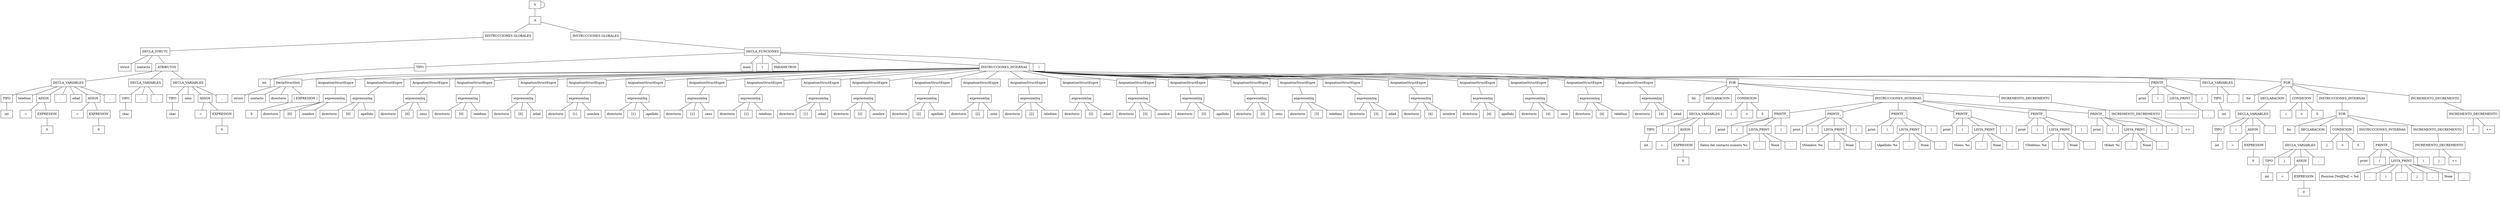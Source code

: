 graph "" { node [shape=box];n000 -- n000;
n000 [label="S"] ;
n000 -- n001;
n001 [label="A"] ;
n001 -- n002;
n002 [label="INSTRUCCIONES GLOBALES"] ;
n002 -- n003;
n003 [label="DECLA_STRUTC"] ;
n003 -- n004;
n004 [label="struct"] ;
n003 -- n005;
n005 [label="contacto"] ;
n003 -- n006;
n006 [label="ATRIBUTOS"] ;
n006 -- n007;
n007 [label="DECLA_VARIABLES"] ;
n007 -- n008;
n008 [label="TIPO"] ;
n008 -- n009;
n009 [label="int"] ;
n007 -- n0010;
n0010 [label="telefono"] ;
n007 -- n0011;
n0011 [label="ASIGN"] ;
n0011 -- n0012;
n0012 [label="="] ;
n0011 -- n0013;
n0013 [label="EXPRESION"] ;
n0013 -- n0014;
n0014 [label="0"] ;
n007 -- n0015;
n0015 [label=","] ;
n007 -- n0016;
n0016 [label="edad"] ;
n007 -- n0017;
n0017 [label="ASIGN"] ;
n0017 -- n0018;
n0018 [label="="] ;
n0017 -- n0019;
n0019 [label="EXPRESION"] ;
n0019 -- n0020;
n0020 [label="0"] ;
n007 -- n0021;
n0021 [label=","] ;
n006 -- n0022;
n0022 [label="DECLA_VARIABLES"] ;
n0022 -- n0023;
n0023 [label="TIPO"] ;
n0023 -- n0024;
n0024 [label="char"] ;
n0022 -- n0025;
n0025 [label=","] ;
n0022 -- n0026;
n0026 [label=","] ;
n006 -- n0027;
n0027 [label="DECLA_VARIABLES"] ;
n0027 -- n0028;
n0028 [label="TIPO"] ;
n0028 -- n0029;
n0029 [label="char"] ;
n0027 -- n0030;
n0030 [label="sexo"] ;
n0027 -- n0031;
n0031 [label="ASIGN"] ;
n0031 -- n0032;
n0032 [label="="] ;
n0031 -- n0033;
n0033 [label="EXPRESION"] ;
n0033 -- n0034;
n0034 [label="0"] ;
n0027 -- n0035;
n0035 [label=","] ;
n001 -- n0036;
n0036 [label="INSTRUCCIONES GLOBALES"] ;
n0036 -- n0037;
n0037 [label="DECLA_FUNCIONES"] ;
n0037 -- n0038;
n0038 [label="TIPO"] ;
n0038 -- n0039;
n0039 [label="int"] ;
n0037 -- n0040;
n0040 [label="main"] ;
n0037 -- n0041;
n0041 [label="("] ;
n0037 -- n0042;
n0042 [label="PARAMETROS"] ;
n0037 -- n0043;
n0043 [label="INSTRUCCIONES_INTERNAS"] ;
n0043 -- n0044;
n0044 [label="DeclaStructIntr"] ;
n0044 -- n0045;
n0045 [label="struct"] ;
n0044 -- n0046;
n0046 [label="contacto"] ;
n0044 -- n0047;
n0047 [label="directorio"] ;
n0044 -- n0048;
n0048 [label="[ EXPRESION ]"] ;
n0048 -- n0049;
n0049 [label="5"] ;
n0043 -- n0050;
n0050 [label="AsignationStructExpre"] ;
n0050 -- n0051;
n0051 [label="expresionIzq"] ;
n0051 -- n0052;
n0052 [label="directorio"] ;
n0051 -- n0053;
n0053 [label="[0]"] ;
n0051 -- n0054;
n0054 [label=".nombre"] ;
n0043 -- n0055;
n0055 [label="AsignationStructExpre"] ;
n0055 -- n0056;
n0056 [label="expresionIzq"] ;
n0056 -- n0057;
n0057 [label="directorio"] ;
n0056 -- n0058;
n0058 [label="[0]"] ;
n0056 -- n0059;
n0059 [label=".apellido"] ;
n0043 -- n0060;
n0060 [label="AsignationStructExpre"] ;
n0060 -- n0061;
n0061 [label="expresionIzq"] ;
n0061 -- n0062;
n0062 [label="directorio"] ;
n0061 -- n0063;
n0063 [label="[0]"] ;
n0061 -- n0064;
n0064 [label=".sexo"] ;
n0043 -- n0065;
n0065 [label="AsignationStructExpre"] ;
n0065 -- n0066;
n0066 [label="expresionIzq"] ;
n0066 -- n0067;
n0067 [label="directorio"] ;
n0066 -- n0068;
n0068 [label="[0]"] ;
n0066 -- n0069;
n0069 [label=".telefono"] ;
n0043 -- n0070;
n0070 [label="AsignationStructExpre"] ;
n0070 -- n0071;
n0071 [label="expresionIzq"] ;
n0071 -- n0072;
n0072 [label="directorio"] ;
n0071 -- n0073;
n0073 [label="[0]"] ;
n0071 -- n0074;
n0074 [label=".edad"] ;
n0043 -- n0075;
n0075 [label="AsignationStructExpre"] ;
n0075 -- n0076;
n0076 [label="expresionIzq"] ;
n0076 -- n0077;
n0077 [label="directorio"] ;
n0076 -- n0078;
n0078 [label="[1]"] ;
n0076 -- n0079;
n0079 [label=".nombre"] ;
n0043 -- n0080;
n0080 [label="AsignationStructExpre"] ;
n0080 -- n0081;
n0081 [label="expresionIzq"] ;
n0081 -- n0082;
n0082 [label="directorio"] ;
n0081 -- n0083;
n0083 [label="[1]"] ;
n0081 -- n0084;
n0084 [label=".apellido"] ;
n0043 -- n0085;
n0085 [label="AsignationStructExpre"] ;
n0085 -- n0086;
n0086 [label="expresionIzq"] ;
n0086 -- n0087;
n0087 [label="directorio"] ;
n0086 -- n0088;
n0088 [label="[1]"] ;
n0086 -- n0089;
n0089 [label=".sexo"] ;
n0043 -- n0090;
n0090 [label="AsignationStructExpre"] ;
n0090 -- n0091;
n0091 [label="expresionIzq"] ;
n0091 -- n0092;
n0092 [label="directorio"] ;
n0091 -- n0093;
n0093 [label="[1]"] ;
n0091 -- n0094;
n0094 [label=".telefono"] ;
n0043 -- n0095;
n0095 [label="AsignationStructExpre"] ;
n0095 -- n0096;
n0096 [label="expresionIzq"] ;
n0096 -- n0097;
n0097 [label="directorio"] ;
n0096 -- n0098;
n0098 [label="[1]"] ;
n0096 -- n0099;
n0099 [label=".edad"] ;
n0043 -- n00100;
n00100 [label="AsignationStructExpre"] ;
n00100 -- n00101;
n00101 [label="expresionIzq"] ;
n00101 -- n00102;
n00102 [label="directorio"] ;
n00101 -- n00103;
n00103 [label="[2]"] ;
n00101 -- n00104;
n00104 [label=".nombre"] ;
n0043 -- n00105;
n00105 [label="AsignationStructExpre"] ;
n00105 -- n00106;
n00106 [label="expresionIzq"] ;
n00106 -- n00107;
n00107 [label="directorio"] ;
n00106 -- n00108;
n00108 [label="[2]"] ;
n00106 -- n00109;
n00109 [label=".apellido"] ;
n0043 -- n00110;
n00110 [label="AsignationStructExpre"] ;
n00110 -- n00111;
n00111 [label="expresionIzq"] ;
n00111 -- n00112;
n00112 [label="directorio"] ;
n00111 -- n00113;
n00113 [label="[2]"] ;
n00111 -- n00114;
n00114 [label=".sexo"] ;
n0043 -- n00115;
n00115 [label="AsignationStructExpre"] ;
n00115 -- n00116;
n00116 [label="expresionIzq"] ;
n00116 -- n00117;
n00117 [label="directorio"] ;
n00116 -- n00118;
n00118 [label="[2]"] ;
n00116 -- n00119;
n00119 [label=".telefono"] ;
n0043 -- n00120;
n00120 [label="AsignationStructExpre"] ;
n00120 -- n00121;
n00121 [label="expresionIzq"] ;
n00121 -- n00122;
n00122 [label="directorio"] ;
n00121 -- n00123;
n00123 [label="[2]"] ;
n00121 -- n00124;
n00124 [label=".edad"] ;
n0043 -- n00125;
n00125 [label="AsignationStructExpre"] ;
n00125 -- n00126;
n00126 [label="expresionIzq"] ;
n00126 -- n00127;
n00127 [label="directorio"] ;
n00126 -- n00128;
n00128 [label="[3]"] ;
n00126 -- n00129;
n00129 [label=".nombre"] ;
n0043 -- n00130;
n00130 [label="AsignationStructExpre"] ;
n00130 -- n00131;
n00131 [label="expresionIzq"] ;
n00131 -- n00132;
n00132 [label="directorio"] ;
n00131 -- n00133;
n00133 [label="[3]"] ;
n00131 -- n00134;
n00134 [label=".apellido"] ;
n0043 -- n00135;
n00135 [label="AsignationStructExpre"] ;
n00135 -- n00136;
n00136 [label="expresionIzq"] ;
n00136 -- n00137;
n00137 [label="directorio"] ;
n00136 -- n00138;
n00138 [label="[3]"] ;
n00136 -- n00139;
n00139 [label=".sexo"] ;
n0043 -- n00140;
n00140 [label="AsignationStructExpre"] ;
n00140 -- n00141;
n00141 [label="expresionIzq"] ;
n00141 -- n00142;
n00142 [label="directorio"] ;
n00141 -- n00143;
n00143 [label="[3]"] ;
n00141 -- n00144;
n00144 [label=".telefono"] ;
n0043 -- n00145;
n00145 [label="AsignationStructExpre"] ;
n00145 -- n00146;
n00146 [label="expresionIzq"] ;
n00146 -- n00147;
n00147 [label="directorio"] ;
n00146 -- n00148;
n00148 [label="[3]"] ;
n00146 -- n00149;
n00149 [label=".edad"] ;
n0043 -- n00150;
n00150 [label="AsignationStructExpre"] ;
n00150 -- n00151;
n00151 [label="expresionIzq"] ;
n00151 -- n00152;
n00152 [label="directorio"] ;
n00151 -- n00153;
n00153 [label="[4]"] ;
n00151 -- n00154;
n00154 [label=".nombre"] ;
n0043 -- n00155;
n00155 [label="AsignationStructExpre"] ;
n00155 -- n00156;
n00156 [label="expresionIzq"] ;
n00156 -- n00157;
n00157 [label="directorio"] ;
n00156 -- n00158;
n00158 [label="[4]"] ;
n00156 -- n00159;
n00159 [label=".apellido"] ;
n0043 -- n00160;
n00160 [label="AsignationStructExpre"] ;
n00160 -- n00161;
n00161 [label="expresionIzq"] ;
n00161 -- n00162;
n00162 [label="directorio"] ;
n00161 -- n00163;
n00163 [label="[4]"] ;
n00161 -- n00164;
n00164 [label=".sexo"] ;
n0043 -- n00165;
n00165 [label="AsignationStructExpre"] ;
n00165 -- n00166;
n00166 [label="expresionIzq"] ;
n00166 -- n00167;
n00167 [label="directorio"] ;
n00166 -- n00168;
n00168 [label="[4]"] ;
n00166 -- n00169;
n00169 [label=".telefono"] ;
n0043 -- n00170;
n00170 [label="AsignationStructExpre"] ;
n00170 -- n00171;
n00171 [label="expresionIzq"] ;
n00171 -- n00172;
n00172 [label="directorio"] ;
n00171 -- n00173;
n00173 [label="[4]"] ;
n00171 -- n00174;
n00174 [label=".edad"] ;
n0043 -- n00175;
n00175 [label="FOR"] ;
n00175 -- n00176;
n00176 [label="for"] ;
n00175 -- n00177;
n00177 [label="DECLARACION"] ;
n00177 -- n00178;
n00178 [label="DECLA_VARIABLES"] ;
n00178 -- n00179;
n00179 [label="TIPO"] ;
n00179 -- n00180;
n00180 [label="int"] ;
n00178 -- n00181;
n00181 [label="i"] ;
n00178 -- n00182;
n00182 [label="ASIGN"] ;
n00182 -- n00183;
n00183 [label="="] ;
n00182 -- n00184;
n00184 [label="EXPRESION"] ;
n00184 -- n00185;
n00185 [label="0"] ;
n00178 -- n00186;
n00186 [label=","] ;
n00175 -- n00187;
n00187 [label="CONDICION"] ;
n00187 -- n00188;
n00188 [label="i"] ;
n00187 -- n00189;
n00189 [label="<"] ;
n00187 -- n00190;
n00190 [label="5"] ;
n00175 -- n00191;
n00191 [label="INSTRUCCIONES_INTERNAS"] ;
n00191 -- n00192;
n00192 [label="PRINTF_"] ;
n00192 -- n00193;
n00193 [label="print"] ;
n00192 -- n00194;
n00194 [label="("] ;
n00192 -- n00195;
n00195 [label="LISTA_PRINT"] ;
n00195 -- n00196;
n00196 [label="Datos del contacto numero %i:\n"] ;
n00195 -- n00197;
n00197 [label=","] ;
n00195 -- n00198;
n00198 [label="None"] ;
n00195 -- n00199;
n00199 [label=","] ;
n00192 -- n00200;
n00200 [label=")"] ;
n00191 -- n00201;
n00201 [label="PRINTF_"] ;
n00201 -- n00202;
n00202 [label="print"] ;
n00201 -- n00203;
n00203 [label="("] ;
n00201 -- n00204;
n00204 [label="LISTA_PRINT"] ;
n00204 -- n00205;
n00205 [label="\tNombre: %s\n"] ;
n00204 -- n00206;
n00206 [label=","] ;
n00204 -- n00207;
n00207 [label="None"] ;
n00204 -- n00208;
n00208 [label=","] ;
n00201 -- n00209;
n00209 [label=")"] ;
n00191 -- n00210;
n00210 [label="PRINTF_"] ;
n00210 -- n00211;
n00211 [label="print"] ;
n00210 -- n00212;
n00212 [label="("] ;
n00210 -- n00213;
n00213 [label="LISTA_PRINT"] ;
n00213 -- n00214;
n00214 [label="\tApellido: %s\n"] ;
n00213 -- n00215;
n00215 [label=","] ;
n00213 -- n00216;
n00216 [label="None"] ;
n00213 -- n00217;
n00217 [label=","] ;
n00210 -- n00218;
n00218 [label=")"] ;
n00191 -- n00219;
n00219 [label="PRINTF_"] ;
n00219 -- n00220;
n00220 [label="print"] ;
n00219 -- n00221;
n00221 [label="("] ;
n00219 -- n00222;
n00222 [label="LISTA_PRINT"] ;
n00222 -- n00223;
n00223 [label="\tSexo: %c\n"] ;
n00222 -- n00224;
n00224 [label=","] ;
n00222 -- n00225;
n00225 [label="None"] ;
n00222 -- n00226;
n00226 [label=","] ;
n00219 -- n00227;
n00227 [label=")"] ;
n00191 -- n00228;
n00228 [label="PRINTF_"] ;
n00228 -- n00229;
n00229 [label="print"] ;
n00228 -- n00230;
n00230 [label="("] ;
n00228 -- n00231;
n00231 [label="LISTA_PRINT"] ;
n00231 -- n00232;
n00232 [label="\tTelefono: %d\n"] ;
n00231 -- n00233;
n00233 [label=","] ;
n00231 -- n00234;
n00234 [label="None"] ;
n00231 -- n00235;
n00235 [label=","] ;
n00228 -- n00236;
n00236 [label=")"] ;
n00191 -- n00237;
n00237 [label="PRINTF_"] ;
n00237 -- n00238;
n00238 [label="print"] ;
n00237 -- n00239;
n00239 [label="("] ;
n00237 -- n00240;
n00240 [label="LISTA_PRINT"] ;
n00240 -- n00241;
n00241 [label="\tEdad: %i\n"] ;
n00240 -- n00242;
n00242 [label=","] ;
n00240 -- n00243;
n00243 [label="None"] ;
n00240 -- n00244;
n00244 [label=","] ;
n00237 -- n00245;
n00245 [label=")"] ;
n00175 -- n00246;
n00246 [label="INCREMENTO_DECREMENTO"] ;
n00246 -- n00247;
n00247 [label="INCREMENTO_DECREMENTO"] ;
n00247 -- n00248;
n00248 [label="i"] ;
n00247 -- n00249;
n00249 [label="++"] ;
n0043 -- n00250;
n00250 [label="PRINTF_"] ;
n00250 -- n00251;
n00251 [label="print"] ;
n00250 -- n00252;
n00252 [label="("] ;
n00250 -- n00253;
n00253 [label="LISTA_PRINT"] ;
n00253 -- n00254;
n00254 [label="------------------------------\n"] ;
n00253 -- n00255;
n00255 [label=","] ;
n00250 -- n00256;
n00256 [label=")"] ;
n0043 -- n00257;
n00257 [label="DECLA_VARIABLES"] ;
n00257 -- n00258;
n00258 [label="TIPO"] ;
n00258 -- n00259;
n00259 [label="int"] ;
n00257 -- n00260;
n00260 [label=","] ;
n0043 -- n00261;
n00261 [label="FOR"] ;
n00261 -- n00262;
n00262 [label="for"] ;
n00261 -- n00263;
n00263 [label="DECLARACION"] ;
n00263 -- n00264;
n00264 [label="DECLA_VARIABLES"] ;
n00264 -- n00265;
n00265 [label="TIPO"] ;
n00265 -- n00266;
n00266 [label="int"] ;
n00264 -- n00267;
n00267 [label="i"] ;
n00264 -- n00268;
n00268 [label="ASIGN"] ;
n00268 -- n00269;
n00269 [label="="] ;
n00268 -- n00270;
n00270 [label="EXPRESION"] ;
n00270 -- n00271;
n00271 [label="0"] ;
n00264 -- n00272;
n00272 [label=","] ;
n00261 -- n00273;
n00273 [label="CONDICION"] ;
n00273 -- n00274;
n00274 [label="i"] ;
n00273 -- n00275;
n00275 [label="<"] ;
n00273 -- n00276;
n00276 [label="5"] ;
n00261 -- n00277;
n00277 [label="INSTRUCCIONES_INTERNAS"] ;
n00277 -- n00278;
n00278 [label="FOR"] ;
n00278 -- n00279;
n00279 [label="for"] ;
n00278 -- n00280;
n00280 [label="DECLARACION"] ;
n00280 -- n00281;
n00281 [label="DECLA_VARIABLES"] ;
n00281 -- n00282;
n00282 [label="TIPO"] ;
n00282 -- n00283;
n00283 [label="int"] ;
n00281 -- n00284;
n00284 [label="j"] ;
n00281 -- n00285;
n00285 [label="ASIGN"] ;
n00285 -- n00286;
n00286 [label="="] ;
n00285 -- n00287;
n00287 [label="EXPRESION"] ;
n00287 -- n00288;
n00288 [label="0"] ;
n00281 -- n00289;
n00289 [label=","] ;
n00278 -- n00290;
n00290 [label="CONDICION"] ;
n00290 -- n00291;
n00291 [label="j"] ;
n00290 -- n00292;
n00292 [label="<"] ;
n00290 -- n00293;
n00293 [label="5"] ;
n00278 -- n00294;
n00294 [label="INSTRUCCIONES_INTERNAS"] ;
n00294 -- n00295;
n00295 [label="PRINTF_"] ;
n00295 -- n00296;
n00296 [label="print"] ;
n00295 -- n00297;
n00297 [label="("] ;
n00295 -- n00298;
n00298 [label="LISTA_PRINT"] ;
n00298 -- n00299;
n00299 [label="Posicion [%d][%d] = %d\n"] ;
n00298 -- n00300;
n00300 [label=","] ;
n00298 -- n00301;
n00301 [label="i"] ;
n00298 -- n00302;
n00302 [label=","] ;
n00298 -- n00303;
n00303 [label="j"] ;
n00298 -- n00304;
n00304 [label=","] ;
n00298 -- n00305;
n00305 [label="None"] ;
n00298 -- n00306;
n00306 [label=","] ;
n00295 -- n00307;
n00307 [label=")"] ;
n00278 -- n00308;
n00308 [label="INCREMENTO_DECREMENTO"] ;
n00308 -- n00309;
n00309 [label="INCREMENTO_DECREMENTO"] ;
n00309 -- n00310;
n00310 [label="j"] ;
n00309 -- n00311;
n00311 [label="++"] ;
n00261 -- n00312;
n00312 [label="INCREMENTO_DECREMENTO"] ;
n00312 -- n00313;
n00313 [label="INCREMENTO_DECREMENTO"] ;
n00313 -- n00314;
n00314 [label="i"] ;
n00313 -- n00315;
n00315 [label="++"] ;
n0037 -- n00316;
n00316 [label=")"] ;
}